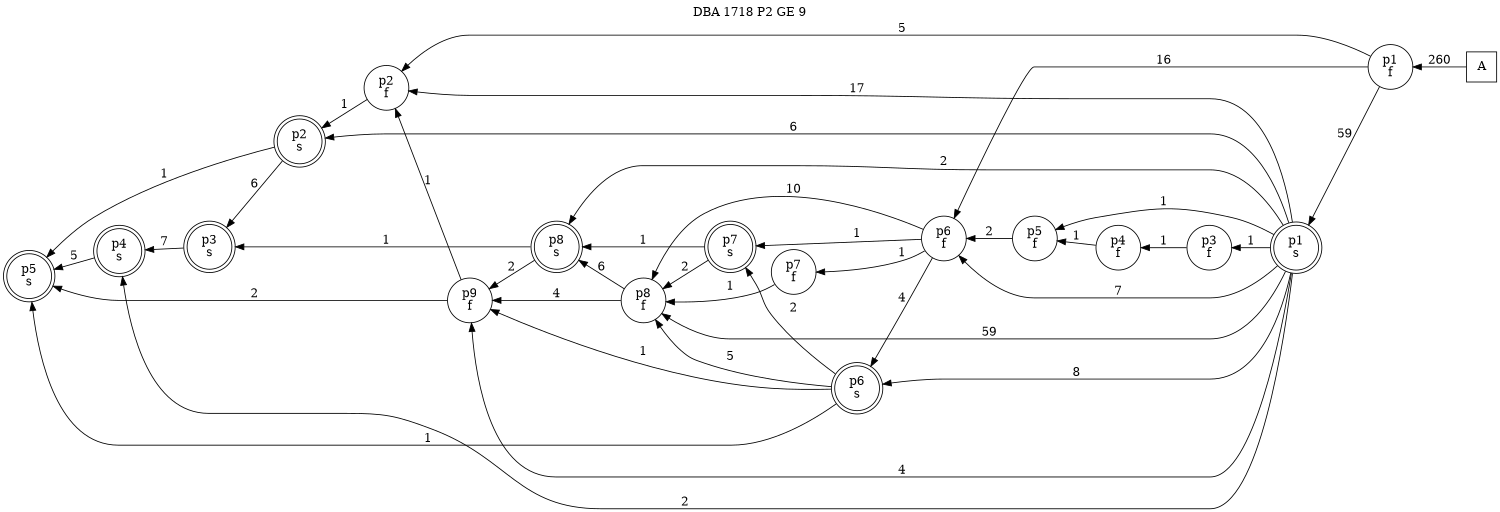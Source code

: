 digraph DBA_1718_P2_GE_9_LOW {
labelloc="tl"
label= " DBA 1718 P2 GE 9 "
rankdir="RL";
graph [ size=" 10 , 10 !"]

"A" [shape="square" label="A"]
"p1_f" [shape="circle" label="p1
f"]
"p1_s" [shape="doublecircle" label="p1
s"]
"p2_f" [shape="circle" label="p2
f"]
"p3_f" [shape="circle" label="p3
f"]
"p4_f" [shape="circle" label="p4
f"]
"p5_f" [shape="circle" label="p5
f"]
"p6_f" [shape="circle" label="p6
f"]
"p7_f" [shape="circle" label="p7
f"]
"p8_f" [shape="circle" label="p8
f"]
"p9_f" [shape="circle" label="p9
f"]
"p2_s" [shape="doublecircle" label="p2
s"]
"p3_s" [shape="doublecircle" label="p3
s"]
"p4_s" [shape="doublecircle" label="p4
s"]
"p5_s" [shape="doublecircle" label="p5
s"]
"p7_s" [shape="doublecircle" label="p7
s"]
"p8_s" [shape="doublecircle" label="p8
s"]
"p6_s" [shape="doublecircle" label="p6
s"]
"A" -> "p1_f" [ label=260]
"p1_f" -> "p1_s" [ label=59]
"p1_f" -> "p2_f" [ label=5]
"p1_f" -> "p6_f" [ label=16]
"p1_s" -> "p2_f" [ label=17]
"p1_s" -> "p3_f" [ label=1]
"p1_s" -> "p5_f" [ label=1]
"p1_s" -> "p6_f" [ label=7]
"p1_s" -> "p8_f" [ label=59]
"p1_s" -> "p9_f" [ label=4]
"p1_s" -> "p2_s" [ label=6]
"p1_s" -> "p4_s" [ label=2]
"p1_s" -> "p8_s" [ label=2]
"p1_s" -> "p6_s" [ label=8]
"p2_f" -> "p2_s" [ label=1]
"p3_f" -> "p4_f" [ label=1]
"p4_f" -> "p5_f" [ label=1]
"p5_f" -> "p6_f" [ label=2]
"p6_f" -> "p7_f" [ label=1]
"p6_f" -> "p8_f" [ label=10]
"p6_f" -> "p7_s" [ label=1]
"p6_f" -> "p6_s" [ label=4]
"p7_f" -> "p8_f" [ label=1]
"p8_f" -> "p9_f" [ label=4]
"p8_f" -> "p8_s" [ label=6]
"p9_f" -> "p2_f" [ label=1]
"p9_f" -> "p5_s" [ label=2]
"p2_s" -> "p3_s" [ label=6]
"p2_s" -> "p5_s" [ label=1]
"p3_s" -> "p4_s" [ label=7]
"p4_s" -> "p5_s" [ label=5]
"p7_s" -> "p8_f" [ label=2]
"p7_s" -> "p8_s" [ label=1]
"p8_s" -> "p9_f" [ label=2]
"p8_s" -> "p3_s" [ label=1]
"p6_s" -> "p8_f" [ label=5]
"p6_s" -> "p9_f" [ label=1]
"p6_s" -> "p5_s" [ label=1]
"p6_s" -> "p7_s" [ label=2]
}
